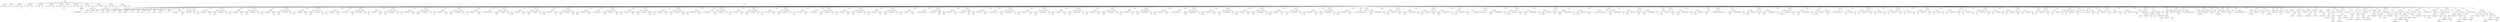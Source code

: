 digraph {
n0[label="RAIZ"];
n1[label="INSTRUCCIONES"];
n0->n1;
n2[label="DECLARACION"];
n1->n2;
n3[label="TIPO.VAR"];
n2->n3;
n4[label="global_a"];
n2->n4;
n5[label="DECLARACION"];
n1->n5;
n6[label="TIPO.VAR"];
n5->n6;
n7[label="global_b"];
n5->n7;
n8[label="DECLARACION"];
n1->n8;
n9[label="TIPO.VAR"];
n8->n9;
n10[label="global_int"];
n8->n10;
n11[label="PRIMITIVO"];
n8->n11;
n12[label="25"];
n11->n12;
n13[label="DECLARACION"];
n1->n13;
n14[label="TIPO.VAR"];
n13->n14;
n15[label="global_dou"];
n13->n15;
n16[label="PRIMITIVO"];
n13->n16;
n17[label="25.0"];
n16->n17;
n18[label="DECLARACION"];
n1->n18;
n19[label="TIPO.VAR"];
n18->n19;
n20[label="global_boo"];
n18->n20;
n21[label="PRIMITIVO"];
n18->n21;
n22[label="True"];
n21->n22;
n23[label="DECLARACION"];
n1->n23;
n24[label="TIPO.VAR"];
n23->n24;
n25[label="global_cha"];
n23->n25;
n26[label="PRIMITIVO"];
n23->n26;
n27[label="g"];
n26->n27;
n28[label="DECLARACION"];
n1->n28;
n29[label="TIPO.VAR"];
n28->n29;
n30[label="global_cad"];
n28->n30;
n31[label="PRIMITIVO"];
n28->n31;
n32[label="cadena"];
n31->n32;
n33[label="DECLARACION"];
n1->n33;
n34[label="TIPO.VAR"];
n33->n34;
n35[label="GlObAl_A"];
n33->n35;
n36[label="DECLARACION"];
n1->n36;
n37[label="TIPO.VAR"];
n36->n37;
n38[label="global_salto"];
n36->n38;
n39[label="PRIMITIVO"];
n36->n39;
n40[label="Cadena con
salto de línea"];
n39->n40;
n41[label="DECLARACION"];
n1->n41;
n42[label="TIPO.VAR"];
n41->n42;
n43[label="global_barra"];
n41->n43;
n44[label="PRIMITIVO"];
n41->n44;
n45[label="Cadena con \ barra invertida"];
n44->n45;
n46[label="DECLARACION"];
n1->n46;
n47[label="TIPO.VAR"];
n46->n47;
n48[label="global_comilla_doble"];
n46->n48;
n49[label="PRIMITIVO"];
n46->n49;
n50[label="Cadena con \"comilla doble\""];
n49->n50;
n51[label="DECLARACION"];
n1->n51;
n52[label="TIPO.VAR"];
n51->n52;
n53[label="global_tab"];
n51->n53;
n54[label="PRIMITIVO"];
n51->n54;
n55[label="Cadena con 	 tabulación"];
n54->n55;
n56[label="DECLARACION"];
n1->n56;
n57[label="TIPO.VAR"];
n56->n57;
n58[label="global_comilla_simple"];
n56->n58;
n59[label="PRIMITIVO"];
n56->n59;
n60[label="Cadena con 'comilla simple'"];
n59->n60;
n61[label="MAIN"];
n1->n61;
n62[label="INSTRUCCIONES"];
n61->n62;
n63[label="IMPRIMIR"];
n62->n63;
n64[label="PRIMITIVO"];
n63->n64;
n65[label="---------- CARACTERES ESPECIALES ----------"];
n64->n65;
n66[label="IMPRIMIR"];
n62->n66;
n67[label="PRIMITIVO"];
n66->n67;
n68[label="-> Salto de línea:"];
n67->n68;
n69[label="IMPRIMIR"];
n62->n69;
n70[label="IDENTIFICADOR"];
n69->n70;
n71[label="global_salto"];
n70->n71;
n72[label="IMPRIMIR"];
n62->n72;
n73[label="PRIMITIVO"];
n72->n73;
n74[label="-------------------------------------------"];
n73->n74;
n75[label="IMPRIMIR"];
n62->n75;
n76[label="PRIMITIVO"];
n75->n76;
n77[label="-> Barra invertida:"];
n76->n77;
n78[label="IMPRIMIR"];
n62->n78;
n79[label="IDENTIFICADOR"];
n78->n79;
n80[label="global_barra"];
n79->n80;
n81[label="IMPRIMIR"];
n62->n81;
n82[label="PRIMITIVO"];
n81->n82;
n83[label="-------------------------------------------"];
n82->n83;
n84[label="IMPRIMIR"];
n62->n84;
n85[label="PRIMITIVO"];
n84->n85;
n86[label="-> Comilla doble:"];
n85->n86;
n87[label="IMPRIMIR"];
n62->n87;
n88[label="IDENTIFICADOR"];
n87->n88;
n89[label="global_comilla_doble"];
n88->n89;
n90[label="IMPRIMIR"];
n62->n90;
n91[label="PRIMITIVO"];
n90->n91;
n92[label="-------------------------------------------"];
n91->n92;
n93[label="IMPRIMIR"];
n62->n93;
n94[label="PRIMITIVO"];
n93->n94;
n95[label="-> Tabulación:"];
n94->n95;
n96[label="IMPRIMIR"];
n62->n96;
n97[label="IDENTIFICADOR"];
n96->n97;
n98[label="global_tab"];
n97->n98;
n99[label="IMPRIMIR"];
n62->n99;
n100[label="PRIMITIVO"];
n99->n100;
n101[label="-------------------------------------------"];
n100->n101;
n102[label="IMPRIMIR"];
n62->n102;
n103[label="PRIMITIVO"];
n102->n103;
n104[label="-> Comilla simple:"];
n103->n104;
n105[label="IMPRIMIR"];
n62->n105;
n106[label="IDENTIFICADOR"];
n105->n106;
n107[label="global_comilla_simple"];
n106->n107;
n108[label="IMPRIMIR"];
n62->n108;
n109[label="PRIMITIVO"];
n108->n109;
n110[label="-------------------------------------------"];
n109->n110;
n111[label="IMPRIMIR"];
n62->n111;
n112[label="PRIMITIVO"];
n111->n112;
n113[label="---------- SUMAS DE PRUEBA ----------"];
n112->n113;
n114[label="DECLARACION"];
n62->n114;
n115[label="TIPO.VAR"];
n114->n115;
n116[label="suma_1"];
n114->n116;
n117[label="ARITMETICA"];
n114->n117;
n118[label="IDENTIFICADOR"];
n117->n118;
n119[label="global_int"];
n118->n119;
n120[label="OperadorAritmetico.MAS"];
n117->n120;
n121[label="PRIMITIVO"];
n117->n121;
n122[label="5"];
n121->n122;
n123[label="IMPRIMIR"];
n62->n123;
n124[label="ARITMETICA"];
n123->n124;
n125[label="PRIMITIVO"];
n124->n125;
n126[label="suma = "];
n125->n126;
n127[label="OperadorAritmetico.MAS"];
n124->n127;
n128[label="IDENTIFICADOR"];
n124->n128;
n129[label="suma_1"];
n128->n129;
n130[label="DECLARACION"];
n62->n130;
n131[label="TIPO.VAR"];
n130->n131;
n132[label="suma_2"];
n130->n132;
n133[label="ARITMETICA"];
n130->n133;
n134[label="IDENTIFICADOR"];
n133->n134;
n135[label="global_dou"];
n134->n135;
n136[label="OperadorAritmetico.MAS"];
n133->n136;
n137[label="PRIMITIVO"];
n133->n137;
n138[label="5.0"];
n137->n138;
n139[label="IMPRIMIR"];
n62->n139;
n140[label="ARITMETICA"];
n139->n140;
n141[label="PRIMITIVO"];
n140->n141;
n142[label="suma = "];
n141->n142;
n143[label="OperadorAritmetico.MAS"];
n140->n143;
n144[label="IDENTIFICADOR"];
n140->n144;
n145[label="suma_2"];
n144->n145;
n146[label="DECLARACION"];
n62->n146;
n147[label="TIPO.VAR"];
n146->n147;
n148[label="suma_3"];
n146->n148;
n149[label="ARITMETICA"];
n146->n149;
n150[label="IDENTIFICADOR"];
n149->n150;
n151[label="global_boo"];
n150->n151;
n152[label="OperadorAritmetico.MAS"];
n149->n152;
n153[label="PRIMITIVO"];
n149->n153;
n154[label="0"];
n153->n154;
n155[label="IMPRIMIR"];
n62->n155;
n156[label="ARITMETICA"];
n155->n156;
n157[label="PRIMITIVO"];
n156->n157;
n158[label="suma = "];
n157->n158;
n159[label="OperadorAritmetico.MAS"];
n156->n159;
n160[label="IDENTIFICADOR"];
n156->n160;
n161[label="suma_3"];
n160->n161;
n162[label="DECLARACION"];
n62->n162;
n163[label="TIPO.VAR"];
n162->n163;
n164[label="suma_4"];
n162->n164;
n165[label="ARITMETICA"];
n162->n165;
n166[label="IDENTIFICADOR"];
n165->n166;
n167[label="global_cha"];
n166->n167;
n168[label="OperadorAritmetico.MAS"];
n165->n168;
n169[label="PRIMITIVO"];
n165->n169;
n170[label="b"];
n169->n170;
n171[label="IMPRIMIR"];
n62->n171;
n172[label="ARITMETICA"];
n171->n172;
n173[label="PRIMITIVO"];
n172->n173;
n174[label="suma = "];
n173->n174;
n175[label="OperadorAritmetico.MAS"];
n172->n175;
n176[label="IDENTIFICADOR"];
n172->n176;
n177[label="suma_4"];
n176->n177;
n178[label="DECLARACION"];
n62->n178;
n179[label="TIPO.VAR"];
n178->n179;
n180[label="suma_5"];
n178->n180;
n181[label="ARITMETICA"];
n178->n181;
n182[label="IDENTIFICADOR"];
n181->n182;
n183[label="global_cad"];
n182->n183;
n184[label="OperadorAritmetico.MAS"];
n181->n184;
n185[label="PRIMITIVO"];
n181->n185;
n186[label="_extra"];
n185->n186;
n187[label="IMPRIMIR"];
n62->n187;
n188[label="ARITMETICA"];
n187->n188;
n189[label="PRIMITIVO"];
n188->n189;
n190[label="suma = "];
n189->n190;
n191[label="OperadorAritmetico.MAS"];
n188->n191;
n192[label="IDENTIFICADOR"];
n188->n192;
n193[label="suma_5"];
n192->n193;
n194[label="IMPRIMIR"];
n62->n194;
n195[label="PRIMITIVO"];
n194->n195;
n196[label="---------- RESTAS DE PRUEBA ----------"];
n195->n196;
n197[label="DECLARACION"];
n62->n197;
n198[label="TIPO.VAR"];
n197->n198;
n199[label="resta_1"];
n197->n199;
n200[label="ARITMETICA"];
n197->n200;
n201[label="IDENTIFICADOR"];
n200->n201;
n202[label="global_int"];
n201->n202;
n203[label="OperadorAritmetico.MENOS"];
n200->n203;
n204[label="PRIMITIVO"];
n200->n204;
n205[label="5"];
n204->n205;
n206[label="IMPRIMIR"];
n62->n206;
n207[label="ARITMETICA"];
n206->n207;
n208[label="PRIMITIVO"];
n207->n208;
n209[label="resta = "];
n208->n209;
n210[label="OperadorAritmetico.MAS"];
n207->n210;
n211[label="IDENTIFICADOR"];
n207->n211;
n212[label="resta_1"];
n211->n212;
n213[label="DECLARACION"];
n62->n213;
n214[label="TIPO.VAR"];
n213->n214;
n215[label="resta_2"];
n213->n215;
n216[label="ARITMETICA"];
n213->n216;
n217[label="IDENTIFICADOR"];
n216->n217;
n218[label="global_dou"];
n217->n218;
n219[label="OperadorAritmetico.MENOS"];
n216->n219;
n220[label="PRIMITIVO"];
n216->n220;
n221[label="5"];
n220->n221;
n222[label="IMPRIMIR"];
n62->n222;
n223[label="ARITMETICA"];
n222->n223;
n224[label="PRIMITIVO"];
n223->n224;
n225[label="resta = "];
n224->n225;
n226[label="OperadorAritmetico.MAS"];
n223->n226;
n227[label="IDENTIFICADOR"];
n223->n227;
n228[label="resta_2"];
n227->n228;
n229[label="DECLARACION"];
n62->n229;
n230[label="TIPO.VAR"];
n229->n230;
n231[label="resta_3"];
n229->n231;
n232[label="ARITMETICA"];
n229->n232;
n233[label="IDENTIFICADOR"];
n232->n233;
n234[label="global_boo"];
n233->n234;
n235[label="OperadorAritmetico.MENOS"];
n232->n235;
n236[label="PRIMITIVO"];
n232->n236;
n237[label="1"];
n236->n237;
n238[label="IMPRIMIR"];
n62->n238;
n239[label="ARITMETICA"];
n238->n239;
n240[label="PRIMITIVO"];
n239->n240;
n241[label="resta = "];
n240->n241;
n242[label="OperadorAritmetico.MAS"];
n239->n242;
n243[label="IDENTIFICADOR"];
n239->n243;
n244[label="resta_3"];
n243->n244;
n245[label="DECLARACION"];
n62->n245;
n246[label="TIPO.VAR"];
n245->n246;
n247[label="resta_4"];
n245->n247;
n248[label="ARITMETICA"];
n245->n248;
n249[label="IDENTIFICADOR"];
n248->n249;
n250[label="global_boo"];
n249->n250;
n251[label="OperadorAritmetico.MENOS"];
n248->n251;
n252[label="PRIMITIVO"];
n248->n252;
n253[label="1.0"];
n252->n253;
n254[label="IMPRIMIR"];
n62->n254;
n255[label="ARITMETICA"];
n254->n255;
n256[label="PRIMITIVO"];
n255->n256;
n257[label="resta = "];
n256->n257;
n258[label="OperadorAritmetico.MAS"];
n255->n258;
n259[label="IDENTIFICADOR"];
n255->n259;
n260[label="resta_4"];
n259->n260;
n261[label="IMPRIMIR"];
n62->n261;
n262[label="PRIMITIVO"];
n261->n262;
n263[label="---------- MULTIPLICACIONES DE PRUEBA ----------"];
n262->n263;
n264[label="DECLARACION"];
n62->n264;
n265[label="TIPO.VAR"];
n264->n265;
n266[label="mult_1"];
n264->n266;
n267[label="ARITMETICA"];
n264->n267;
n268[label="IDENTIFICADOR"];
n267->n268;
n269[label="global_int"];
n268->n269;
n270[label="OperadorAritmetico.POR"];
n267->n270;
n271[label="PRIMITIVO"];
n267->n271;
n272[label="2"];
n271->n272;
n273[label="IMPRIMIR"];
n62->n273;
n274[label="ARITMETICA"];
n273->n274;
n275[label="PRIMITIVO"];
n274->n275;
n276[label="multiplicación = "];
n275->n276;
n277[label="OperadorAritmetico.MAS"];
n274->n277;
n278[label="IDENTIFICADOR"];
n274->n278;
n279[label="mult_1"];
n278->n279;
n280[label="DECLARACION"];
n62->n280;
n281[label="TIPO.VAR"];
n280->n281;
n282[label="mult_2"];
n280->n282;
n283[label="ARITMETICA"];
n280->n283;
n284[label="IDENTIFICADOR"];
n283->n284;
n285[label="global_dou"];
n284->n285;
n286[label="OperadorAritmetico.POR"];
n283->n286;
n287[label="PRIMITIVO"];
n283->n287;
n288[label="2.0"];
n287->n288;
n289[label="IMPRIMIR"];
n62->n289;
n290[label="ARITMETICA"];
n289->n290;
n291[label="PRIMITIVO"];
n290->n291;
n292[label="multiplicación = "];
n291->n292;
n293[label="OperadorAritmetico.MAS"];
n290->n293;
n294[label="IDENTIFICADOR"];
n290->n294;
n295[label="mult_2"];
n294->n295;
n296[label="DECLARACION"];
n62->n296;
n297[label="TIPO.VAR"];
n296->n297;
n298[label="mult_3"];
n296->n298;
n299[label="ARITMETICA"];
n296->n299;
n300[label="IDENTIFICADOR"];
n299->n300;
n301[label="global_int"];
n300->n301;
n302[label="OperadorAritmetico.POR"];
n299->n302;
n303[label="IDENTIFICADOR"];
n299->n303;
n304[label="global_dou"];
n303->n304;
n305[label="IMPRIMIR"];
n62->n305;
n306[label="ARITMETICA"];
n305->n306;
n307[label="PRIMITIVO"];
n306->n307;
n308[label="multiplicación = "];
n307->n308;
n309[label="OperadorAritmetico.MAS"];
n306->n309;
n310[label="IDENTIFICADOR"];
n306->n310;
n311[label="mult_3"];
n310->n311;
n312[label="IMPRIMIR"];
n62->n312;
n313[label="PRIMITIVO"];
n312->n313;
n314[label="---------- DIVISIONES DE PRUEBA ----------"];
n313->n314;
n315[label="DECLARACION"];
n62->n315;
n316[label="TIPO.VAR"];
n315->n316;
n317[label="div_1"];
n315->n317;
n318[label="ARITMETICA"];
n315->n318;
n319[label="IDENTIFICADOR"];
n318->n319;
n320[label="global_int"];
n319->n320;
n321[label="OperadorAritmetico.DIV"];
n318->n321;
n322[label="IDENTIFICADOR"];
n318->n322;
n323[label="global_int"];
n322->n323;
n324[label="IMPRIMIR"];
n62->n324;
n325[label="ARITMETICA"];
n324->n325;
n326[label="PRIMITIVO"];
n325->n326;
n327[label="división = "];
n326->n327;
n328[label="OperadorAritmetico.MAS"];
n325->n328;
n329[label="IDENTIFICADOR"];
n325->n329;
n330[label="div_1"];
n329->n330;
n331[label="DECLARACION"];
n62->n331;
n332[label="TIPO.VAR"];
n331->n332;
n333[label="div_2"];
n331->n333;
n334[label="ARITMETICA"];
n331->n334;
n335[label="IDENTIFICADOR"];
n334->n335;
n336[label="global_dou"];
n335->n336;
n337[label="OperadorAritmetico.DIV"];
n334->n337;
n338[label="IDENTIFICADOR"];
n334->n338;
n339[label="global_dou"];
n338->n339;
n340[label="IMPRIMIR"];
n62->n340;
n341[label="ARITMETICA"];
n340->n341;
n342[label="PRIMITIVO"];
n341->n342;
n343[label="división = "];
n342->n343;
n344[label="OperadorAritmetico.MAS"];
n341->n344;
n345[label="IDENTIFICADOR"];
n341->n345;
n346[label="div_2"];
n345->n346;
n347[label="DECLARACION"];
n62->n347;
n348[label="TIPO.VAR"];
n347->n348;
n349[label="div_3"];
n347->n349;
n350[label="ARITMETICA"];
n347->n350;
n351[label="IDENTIFICADOR"];
n350->n351;
n352[label="global_int"];
n351->n352;
n353[label="OperadorAritmetico.DIV"];
n350->n353;
n354[label="IDENTIFICADOR"];
n350->n354;
n355[label="global_dou"];
n354->n355;
n356[label="IMPRIMIR"];
n62->n356;
n357[label="ARITMETICA"];
n356->n357;
n358[label="PRIMITIVO"];
n357->n358;
n359[label="división = "];
n358->n359;
n360[label="OperadorAritmetico.MAS"];
n357->n360;
n361[label="IDENTIFICADOR"];
n357->n361;
n362[label="div_3"];
n361->n362;
n363[label="IMPRIMIR"];
n62->n363;
n364[label="PRIMITIVO"];
n363->n364;
n365[label="---------- POTENCIAS DE PRUEBA ----------"];
n364->n365;
n366[label="DECLARACION"];
n62->n366;
n367[label="TIPO.VAR"];
n366->n367;
n368[label="pot_1"];
n366->n368;
n369[label="ARITMETICA"];
n366->n369;
n370[label="IDENTIFICADOR"];
n369->n370;
n371[label="global_int"];
n370->n371;
n372[label="OperadorAritmetico.POT"];
n369->n372;
n373[label="PRIMITIVO"];
n369->n373;
n374[label="2"];
n373->n374;
n375[label="IMPRIMIR"];
n62->n375;
n376[label="ARITMETICA"];
n375->n376;
n377[label="PRIMITIVO"];
n376->n377;
n378[label="potencia = "];
n377->n378;
n379[label="OperadorAritmetico.MAS"];
n376->n379;
n380[label="IDENTIFICADOR"];
n376->n380;
n381[label="pot_1"];
n380->n381;
n382[label="DECLARACION"];
n62->n382;
n383[label="TIPO.VAR"];
n382->n383;
n384[label="pot_2"];
n382->n384;
n385[label="ARITMETICA"];
n382->n385;
n386[label="IDENTIFICADOR"];
n385->n386;
n387[label="global_dou"];
n386->n387;
n388[label="OperadorAritmetico.POT"];
n385->n388;
n389[label="PRIMITIVO"];
n385->n389;
n390[label="2.0"];
n389->n390;
n391[label="IMPRIMIR"];
n62->n391;
n392[label="ARITMETICA"];
n391->n392;
n393[label="PRIMITIVO"];
n392->n393;
n394[label="potencia = "];
n393->n394;
n395[label="OperadorAritmetico.MAS"];
n392->n395;
n396[label="IDENTIFICADOR"];
n392->n396;
n397[label="pot_2"];
n396->n397;
n398[label="DECLARACION"];
n62->n398;
n399[label="TIPO.VAR"];
n398->n399;
n400[label="pot_3"];
n398->n400;
n401[label="ARITMETICA"];
n398->n401;
n402[label="IDENTIFICADOR"];
n401->n402;
n403[label="global_dou"];
n402->n403;
n404[label="OperadorAritmetico.POT"];
n401->n404;
n405[label="PRIMITIVO"];
n401->n405;
n406[label="2"];
n405->n406;
n407[label="IMPRIMIR"];
n62->n407;
n408[label="ARITMETICA"];
n407->n408;
n409[label="PRIMITIVO"];
n408->n409;
n410[label="potencia = "];
n409->n410;
n411[label="OperadorAritmetico.MAS"];
n408->n411;
n412[label="IDENTIFICADOR"];
n408->n412;
n413[label="pot_3"];
n412->n413;
n414[label="IMPRIMIR"];
n62->n414;
n415[label="PRIMITIVO"];
n414->n415;
n416[label="---------- MODULOS DE PRUEBA ----------"];
n415->n416;
n417[label="DECLARACION"];
n62->n417;
n418[label="TIPO.VAR"];
n417->n418;
n419[label="mod_1"];
n417->n419;
n420[label="ARITMETICA"];
n417->n420;
n421[label="IDENTIFICADOR"];
n420->n421;
n422[label="global_int"];
n421->n422;
n423[label="OperadorAritmetico.MOD"];
n420->n423;
n424[label="PRIMITIVO"];
n420->n424;
n425[label="4"];
n424->n425;
n426[label="IMPRIMIR"];
n62->n426;
n427[label="ARITMETICA"];
n426->n427;
n428[label="PRIMITIVO"];
n427->n428;
n429[label="módulo = "];
n428->n429;
n430[label="OperadorAritmetico.MAS"];
n427->n430;
n431[label="IDENTIFICADOR"];
n427->n431;
n432[label="mod_1"];
n431->n432;
n433[label="DECLARACION"];
n62->n433;
n434[label="TIPO.VAR"];
n433->n434;
n435[label="mod_2"];
n433->n435;
n436[label="ARITMETICA"];
n433->n436;
n437[label="IDENTIFICADOR"];
n436->n437;
n438[label="global_dou"];
n437->n438;
n439[label="OperadorAritmetico.MOD"];
n436->n439;
n440[label="PRIMITIVO"];
n436->n440;
n441[label="4.0"];
n440->n441;
n442[label="IMPRIMIR"];
n62->n442;
n443[label="ARITMETICA"];
n442->n443;
n444[label="PRIMITIVO"];
n443->n444;
n445[label="módulo = "];
n444->n445;
n446[label="OperadorAritmetico.MAS"];
n443->n446;
n447[label="IDENTIFICADOR"];
n443->n447;
n448[label="mod_2"];
n447->n448;
n449[label="DECLARACION"];
n62->n449;
n450[label="TIPO.VAR"];
n449->n450;
n451[label="mod_3"];
n449->n451;
n452[label="ARITMETICA"];
n449->n452;
n453[label="IDENTIFICADOR"];
n452->n453;
n454[label="global_dou"];
n453->n454;
n455[label="OperadorAritmetico.MOD"];
n452->n455;
n456[label="PRIMITIVO"];
n452->n456;
n457[label="4"];
n456->n457;
n458[label="IMPRIMIR"];
n62->n458;
n459[label="ARITMETICA"];
n458->n459;
n460[label="PRIMITIVO"];
n459->n460;
n461[label="módulo = "];
n460->n461;
n462[label="OperadorAritmetico.MAS"];
n459->n462;
n463[label="IDENTIFICADOR"];
n459->n463;
n464[label="mod_3"];
n463->n464;
n465[label="IMPRIMIR"];
n62->n465;
n466[label="PRIMITIVO"];
n465->n466;
n467[label="---------- NEGACIONES UNARIAS DE PRUEBA ----------"];
n466->n467;
n468[label="DECLARACION"];
n62->n468;
n469[label="TIPO.VAR"];
n468->n469;
n470[label="neg_1"];
n468->n470;
n471[label="ARITMETICA"];
n468->n471;
n472[label="OperadorAritmetico.UMENOS"];
n471->n472;
n473[label="IDENTIFICADOR"];
n471->n473;
n474[label="global_int"];
n473->n474;
n475[label="IMPRIMIR"];
n62->n475;
n476[label="ARITMETICA"];
n475->n476;
n477[label="PRIMITIVO"];
n476->n477;
n478[label="negación = "];
n477->n478;
n479[label="OperadorAritmetico.MAS"];
n476->n479;
n480[label="IDENTIFICADOR"];
n476->n480;
n481[label="neg_1"];
n480->n481;
n482[label="DECLARACION"];
n62->n482;
n483[label="TIPO.VAR"];
n482->n483;
n484[label="neg_2"];
n482->n484;
n485[label="ARITMETICA"];
n482->n485;
n486[label="OperadorAritmetico.UMENOS"];
n485->n486;
n487[label="IDENTIFICADOR"];
n485->n487;
n488[label="global_dou"];
n487->n488;
n489[label="IMPRIMIR"];
n62->n489;
n490[label="ARITMETICA"];
n489->n490;
n491[label="PRIMITIVO"];
n490->n491;
n492[label="negación = "];
n491->n492;
n493[label="OperadorAritmetico.MAS"];
n490->n493;
n494[label="IDENTIFICADOR"];
n490->n494;
n495[label="neg_2"];
n494->n495;
n496[label="IMPRIMIR"];
n62->n496;
n497[label="PRIMITIVO"];
n496->n497;
n498[label="---------- IGUALACIONES DE PRUEBA ----------"];
n497->n498;
n499[label="DECLARACION"];
n62->n499;
n500[label="TIPO.VAR"];
n499->n500;
n501[label="igu_1"];
n499->n501;
n502[label="RELACIONAL"];
n499->n502;
n503[label="IDENTIFICADOR"];
n502->n503;
n504[label="global_int"];
n503->n504;
n505[label="OperadorRelacional.IGUALIGUAL"];
n502->n505;
n506[label="PRIMITIVO"];
n502->n506;
n507[label="25"];
n506->n507;
n508[label="IMPRIMIR"];
n62->n508;
n509[label="ARITMETICA"];
n508->n509;
n510[label="PRIMITIVO"];
n509->n510;
n511[label="igualación = "];
n510->n511;
n512[label="OperadorAritmetico.MAS"];
n509->n512;
n513[label="IDENTIFICADOR"];
n509->n513;
n514[label="igu_1"];
n513->n514;
n515[label="DECLARACION"];
n62->n515;
n516[label="TIPO.VAR"];
n515->n516;
n517[label="igu_2"];
n515->n517;
n518[label="RELACIONAL"];
n515->n518;
n519[label="IDENTIFICADOR"];
n518->n519;
n520[label="global_dou"];
n519->n520;
n521[label="OperadorRelacional.IGUALIGUAL"];
n518->n521;
n522[label="PRIMITIVO"];
n518->n522;
n523[label="20"];
n522->n523;
n524[label="IMPRIMIR"];
n62->n524;
n525[label="ARITMETICA"];
n524->n525;
n526[label="PRIMITIVO"];
n525->n526;
n527[label="igualación = "];
n526->n527;
n528[label="OperadorAritmetico.MAS"];
n525->n528;
n529[label="IDENTIFICADOR"];
n525->n529;
n530[label="igu_2"];
n529->n530;
n531[label="DECLARACION"];
n62->n531;
n532[label="TIPO.VAR"];
n531->n532;
n533[label="igu_3"];
n531->n533;
n534[label="RELACIONAL"];
n531->n534;
n535[label="IDENTIFICADOR"];
n534->n535;
n536[label="global_boo"];
n535->n536;
n537[label="OperadorRelacional.IGUALIGUAL"];
n534->n537;
n538[label="PRIMITIVO"];
n534->n538;
n539[label="True"];
n538->n539;
n540[label="IMPRIMIR"];
n62->n540;
n541[label="ARITMETICA"];
n540->n541;
n542[label="PRIMITIVO"];
n541->n542;
n543[label="igualación = "];
n542->n543;
n544[label="OperadorAritmetico.MAS"];
n541->n544;
n545[label="IDENTIFICADOR"];
n541->n545;
n546[label="igu_3"];
n545->n546;
n547[label="DECLARACION"];
n62->n547;
n548[label="TIPO.VAR"];
n547->n548;
n549[label="igu_4"];
n547->n549;
n550[label="RELACIONAL"];
n547->n550;
n551[label="IDENTIFICADOR"];
n550->n551;
n552[label="global_cha"];
n551->n552;
n553[label="OperadorRelacional.IGUALIGUAL"];
n550->n553;
n554[label="PRIMITIVO"];
n550->n554;
n555[label="c"];
n554->n555;
n556[label="IMPRIMIR"];
n62->n556;
n557[label="ARITMETICA"];
n556->n557;
n558[label="PRIMITIVO"];
n557->n558;
n559[label="igualación = "];
n558->n559;
n560[label="OperadorAritmetico.MAS"];
n557->n560;
n561[label="IDENTIFICADOR"];
n557->n561;
n562[label="igu_4"];
n561->n562;
n563[label="DECLARACION"];
n62->n563;
n564[label="TIPO.VAR"];
n563->n564;
n565[label="igu_5"];
n563->n565;
n566[label="RELACIONAL"];
n563->n566;
n567[label="IDENTIFICADOR"];
n566->n567;
n568[label="global_cad"];
n567->n568;
n569[label="OperadorRelacional.IGUALIGUAL"];
n566->n569;
n570[label="PRIMITIVO"];
n566->n570;
n571[label="cadena"];
n570->n571;
n572[label="IMPRIMIR"];
n62->n572;
n573[label="ARITMETICA"];
n572->n573;
n574[label="PRIMITIVO"];
n573->n574;
n575[label="igualación = "];
n574->n575;
n576[label="OperadorAritmetico.MAS"];
n573->n576;
n577[label="IDENTIFICADOR"];
n573->n577;
n578[label="igu_5"];
n577->n578;
n579[label="IMPRIMIR"];
n62->n579;
n580[label="PRIMITIVO"];
n579->n580;
n581[label="---------- DIFERENCIACIACIONES DE PRUEBA ----------"];
n580->n581;
n582[label="DECLARACION"];
n62->n582;
n583[label="TIPO.VAR"];
n582->n583;
n584[label="dif_1"];
n582->n584;
n585[label="RELACIONAL"];
n582->n585;
n586[label="IDENTIFICADOR"];
n585->n586;
n587[label="global_int"];
n586->n587;
n588[label="OperadorRelacional.DIFERENTE"];
n585->n588;
n589[label="PRIMITIVO"];
n585->n589;
n590[label="25"];
n589->n590;
n591[label="IMPRIMIR"];
n62->n591;
n592[label="ARITMETICA"];
n591->n592;
n593[label="PRIMITIVO"];
n592->n593;
n594[label="diferenciación = "];
n593->n594;
n595[label="OperadorAritmetico.MAS"];
n592->n595;
n596[label="IDENTIFICADOR"];
n592->n596;
n597[label="dif_1"];
n596->n597;
n598[label="DECLARACION"];
n62->n598;
n599[label="TIPO.VAR"];
n598->n599;
n600[label="dif_2"];
n598->n600;
n601[label="RELACIONAL"];
n598->n601;
n602[label="IDENTIFICADOR"];
n601->n602;
n603[label="global_dou"];
n602->n603;
n604[label="OperadorRelacional.DIFERENTE"];
n601->n604;
n605[label="PRIMITIVO"];
n601->n605;
n606[label="20"];
n605->n606;
n607[label="IMPRIMIR"];
n62->n607;
n608[label="ARITMETICA"];
n607->n608;
n609[label="PRIMITIVO"];
n608->n609;
n610[label="diferenciación = "];
n609->n610;
n611[label="OperadorAritmetico.MAS"];
n608->n611;
n612[label="IDENTIFICADOR"];
n608->n612;
n613[label="dif_2"];
n612->n613;
n614[label="DECLARACION"];
n62->n614;
n615[label="TIPO.VAR"];
n614->n615;
n616[label="dif_3"];
n614->n616;
n617[label="RELACIONAL"];
n614->n617;
n618[label="IDENTIFICADOR"];
n617->n618;
n619[label="global_boo"];
n618->n619;
n620[label="OperadorRelacional.DIFERENTE"];
n617->n620;
n621[label="PRIMITIVO"];
n617->n621;
n622[label="True"];
n621->n622;
n623[label="IMPRIMIR"];
n62->n623;
n624[label="ARITMETICA"];
n623->n624;
n625[label="PRIMITIVO"];
n624->n625;
n626[label="diferenciación = "];
n625->n626;
n627[label="OperadorAritmetico.MAS"];
n624->n627;
n628[label="IDENTIFICADOR"];
n624->n628;
n629[label="dif_3"];
n628->n629;
n630[label="DECLARACION"];
n62->n630;
n631[label="TIPO.VAR"];
n630->n631;
n632[label="dif_4"];
n630->n632;
n633[label="RELACIONAL"];
n630->n633;
n634[label="IDENTIFICADOR"];
n633->n634;
n635[label="global_cha"];
n634->n635;
n636[label="OperadorRelacional.DIFERENTE"];
n633->n636;
n637[label="PRIMITIVO"];
n633->n637;
n638[label="c"];
n637->n638;
n639[label="IMPRIMIR"];
n62->n639;
n640[label="ARITMETICA"];
n639->n640;
n641[label="PRIMITIVO"];
n640->n641;
n642[label="diferenciación = "];
n641->n642;
n643[label="OperadorAritmetico.MAS"];
n640->n643;
n644[label="IDENTIFICADOR"];
n640->n644;
n645[label="dif_4"];
n644->n645;
n646[label="DECLARACION"];
n62->n646;
n647[label="TIPO.VAR"];
n646->n647;
n648[label="dif_5"];
n646->n648;
n649[label="RELACIONAL"];
n646->n649;
n650[label="IDENTIFICADOR"];
n649->n650;
n651[label="global_cad"];
n650->n651;
n652[label="OperadorRelacional.DIFERENTE"];
n649->n652;
n653[label="PRIMITIVO"];
n649->n653;
n654[label="cadena"];
n653->n654;
n655[label="IMPRIMIR"];
n62->n655;
n656[label="ARITMETICA"];
n655->n656;
n657[label="PRIMITIVO"];
n656->n657;
n658[label="diferenciación = "];
n657->n658;
n659[label="OperadorAritmetico.MAS"];
n656->n659;
n660[label="IDENTIFICADOR"];
n656->n660;
n661[label="dif_5"];
n660->n661;
n662[label="IMPRIMIR"];
n62->n662;
n663[label="PRIMITIVO"];
n662->n663;
n664[label="---------- COMPARACIONES \"MENOR QUE\" DE PRUEBA ----------"];
n663->n664;
n665[label="DECLARACION"];
n62->n665;
n666[label="TIPO.VAR"];
n665->n666;
n667[label="meq_1"];
n665->n667;
n668[label="RELACIONAL"];
n665->n668;
n669[label="IDENTIFICADOR"];
n668->n669;
n670[label="global_int"];
n669->n670;
n671[label="OperadorRelacional.MENORQUE"];
n668->n671;
n672[label="PRIMITIVO"];
n668->n672;
n673[label="25"];
n672->n673;
n674[label="IMPRIMIR"];
n62->n674;
n675[label="ARITMETICA"];
n674->n675;
n676[label="PRIMITIVO"];
n675->n676;
n677[label="menor que = "];
n676->n677;
n678[label="OperadorAritmetico.MAS"];
n675->n678;
n679[label="IDENTIFICADOR"];
n675->n679;
n680[label="meq_1"];
n679->n680;
n681[label="DECLARACION"];
n62->n681;
n682[label="TIPO.VAR"];
n681->n682;
n683[label="meq_2"];
n681->n683;
n684[label="RELACIONAL"];
n681->n684;
n685[label="IDENTIFICADOR"];
n684->n685;
n686[label="global_dou"];
n685->n686;
n687[label="OperadorRelacional.MENORQUE"];
n684->n687;
n688[label="PRIMITIVO"];
n684->n688;
n689[label="20"];
n688->n689;
n690[label="IMPRIMIR"];
n62->n690;
n691[label="ARITMETICA"];
n690->n691;
n692[label="PRIMITIVO"];
n691->n692;
n693[label="menor que = "];
n692->n693;
n694[label="OperadorAritmetico.MAS"];
n691->n694;
n695[label="IDENTIFICADOR"];
n691->n695;
n696[label="meq_2"];
n695->n696;
n697[label="DECLARACION"];
n62->n697;
n698[label="TIPO.VAR"];
n697->n698;
n699[label="meq_3"];
n697->n699;
n700[label="RELACIONAL"];
n697->n700;
n701[label="IDENTIFICADOR"];
n700->n701;
n702[label="global_boo"];
n701->n702;
n703[label="OperadorRelacional.MENORQUE"];
n700->n703;
n704[label="PRIMITIVO"];
n700->n704;
n705[label="True"];
n704->n705;
n706[label="IMPRIMIR"];
n62->n706;
n707[label="ARITMETICA"];
n706->n707;
n708[label="PRIMITIVO"];
n707->n708;
n709[label="menor que = "];
n708->n709;
n710[label="OperadorAritmetico.MAS"];
n707->n710;
n711[label="IDENTIFICADOR"];
n707->n711;
n712[label="meq_3"];
n711->n712;
n713[label="IMPRIMIR"];
n62->n713;
n714[label="PRIMITIVO"];
n713->n714;
n715[label="---------- COMPARACIONES \"MENOR O IGUAL QUE\" DE PRUEBA ----------"];
n714->n715;
n716[label="DECLARACION"];
n62->n716;
n717[label="TIPO.VAR"];
n716->n717;
n718[label="mei_1"];
n716->n718;
n719[label="RELACIONAL"];
n716->n719;
n720[label="IDENTIFICADOR"];
n719->n720;
n721[label="global_int"];
n720->n721;
n722[label="OperadorRelacional.MENORIGUAL"];
n719->n722;
n723[label="PRIMITIVO"];
n719->n723;
n724[label="25"];
n723->n724;
n725[label="IMPRIMIR"];
n62->n725;
n726[label="ARITMETICA"];
n725->n726;
n727[label="PRIMITIVO"];
n726->n727;
n728[label="menor o igual que = "];
n727->n728;
n729[label="OperadorAritmetico.MAS"];
n726->n729;
n730[label="IDENTIFICADOR"];
n726->n730;
n731[label="mei_1"];
n730->n731;
n732[label="DECLARACION"];
n62->n732;
n733[label="TIPO.VAR"];
n732->n733;
n734[label="mei_2"];
n732->n734;
n735[label="RELACIONAL"];
n732->n735;
n736[label="IDENTIFICADOR"];
n735->n736;
n737[label="global_dou"];
n736->n737;
n738[label="OperadorRelacional.MENORIGUAL"];
n735->n738;
n739[label="PRIMITIVO"];
n735->n739;
n740[label="20"];
n739->n740;
n741[label="IMPRIMIR"];
n62->n741;
n742[label="ARITMETICA"];
n741->n742;
n743[label="PRIMITIVO"];
n742->n743;
n744[label="menor o igual que = "];
n743->n744;
n745[label="OperadorAritmetico.MAS"];
n742->n745;
n746[label="IDENTIFICADOR"];
n742->n746;
n747[label="mei_2"];
n746->n747;
n748[label="DECLARACION"];
n62->n748;
n749[label="TIPO.VAR"];
n748->n749;
n750[label="mei_3"];
n748->n750;
n751[label="RELACIONAL"];
n748->n751;
n752[label="IDENTIFICADOR"];
n751->n752;
n753[label="global_boo"];
n752->n753;
n754[label="OperadorRelacional.MENORIGUAL"];
n751->n754;
n755[label="PRIMITIVO"];
n751->n755;
n756[label="True"];
n755->n756;
n757[label="IMPRIMIR"];
n62->n757;
n758[label="ARITMETICA"];
n757->n758;
n759[label="PRIMITIVO"];
n758->n759;
n760[label="menor o igual que = "];
n759->n760;
n761[label="OperadorAritmetico.MAS"];
n758->n761;
n762[label="IDENTIFICADOR"];
n758->n762;
n763[label="mei_3"];
n762->n763;
n764[label="IMPRIMIR"];
n62->n764;
n765[label="PRIMITIVO"];
n764->n765;
n766[label="---------- COMPARACIONES \"MAYOR QUE\" DE PRUEBA ----------"];
n765->n766;
n767[label="DECLARACION"];
n62->n767;
n768[label="TIPO.VAR"];
n767->n768;
n769[label="maq_1"];
n767->n769;
n770[label="RELACIONAL"];
n767->n770;
n771[label="IDENTIFICADOR"];
n770->n771;
n772[label="global_int"];
n771->n772;
n773[label="OperadorRelacional.MAYORQUE"];
n770->n773;
n774[label="PRIMITIVO"];
n770->n774;
n775[label="25"];
n774->n775;
n776[label="IMPRIMIR"];
n62->n776;
n777[label="ARITMETICA"];
n776->n777;
n778[label="PRIMITIVO"];
n777->n778;
n779[label="mayor que = "];
n778->n779;
n780[label="OperadorAritmetico.MAS"];
n777->n780;
n781[label="IDENTIFICADOR"];
n777->n781;
n782[label="maq_1"];
n781->n782;
n783[label="DECLARACION"];
n62->n783;
n784[label="TIPO.VAR"];
n783->n784;
n785[label="maq_2"];
n783->n785;
n786[label="RELACIONAL"];
n783->n786;
n787[label="IDENTIFICADOR"];
n786->n787;
n788[label="global_dou"];
n787->n788;
n789[label="OperadorRelacional.MAYORQUE"];
n786->n789;
n790[label="PRIMITIVO"];
n786->n790;
n791[label="20"];
n790->n791;
n792[label="IMPRIMIR"];
n62->n792;
n793[label="ARITMETICA"];
n792->n793;
n794[label="PRIMITIVO"];
n793->n794;
n795[label="mayor que = "];
n794->n795;
n796[label="OperadorAritmetico.MAS"];
n793->n796;
n797[label="IDENTIFICADOR"];
n793->n797;
n798[label="maq_2"];
n797->n798;
n799[label="DECLARACION"];
n62->n799;
n800[label="TIPO.VAR"];
n799->n800;
n801[label="maq_3"];
n799->n801;
n802[label="RELACIONAL"];
n799->n802;
n803[label="IDENTIFICADOR"];
n802->n803;
n804[label="global_boo"];
n803->n804;
n805[label="OperadorRelacional.MAYORQUE"];
n802->n805;
n806[label="PRIMITIVO"];
n802->n806;
n807[label="True"];
n806->n807;
n808[label="IMPRIMIR"];
n62->n808;
n809[label="ARITMETICA"];
n808->n809;
n810[label="PRIMITIVO"];
n809->n810;
n811[label="mayor que = "];
n810->n811;
n812[label="OperadorAritmetico.MAS"];
n809->n812;
n813[label="IDENTIFICADOR"];
n809->n813;
n814[label="maq_3"];
n813->n814;
n815[label="IMPRIMIR"];
n62->n815;
n816[label="PRIMITIVO"];
n815->n816;
n817[label="---------- COMPARACIONES \"MAYOR O IGUAL QUE\" DE PRUEBA ----------"];
n816->n817;
n818[label="DECLARACION"];
n62->n818;
n819[label="TIPO.VAR"];
n818->n819;
n820[label="mai_1"];
n818->n820;
n821[label="RELACIONAL"];
n818->n821;
n822[label="IDENTIFICADOR"];
n821->n822;
n823[label="global_int"];
n822->n823;
n824[label="OperadorRelacional.MAYORIGUAL"];
n821->n824;
n825[label="PRIMITIVO"];
n821->n825;
n826[label="25"];
n825->n826;
n827[label="IMPRIMIR"];
n62->n827;
n828[label="ARITMETICA"];
n827->n828;
n829[label="PRIMITIVO"];
n828->n829;
n830[label="mayor o igual que = "];
n829->n830;
n831[label="OperadorAritmetico.MAS"];
n828->n831;
n832[label="IDENTIFICADOR"];
n828->n832;
n833[label="mai_1"];
n832->n833;
n834[label="DECLARACION"];
n62->n834;
n835[label="TIPO.VAR"];
n834->n835;
n836[label="mai_2"];
n834->n836;
n837[label="RELACIONAL"];
n834->n837;
n838[label="IDENTIFICADOR"];
n837->n838;
n839[label="global_dou"];
n838->n839;
n840[label="OperadorRelacional.MAYORIGUAL"];
n837->n840;
n841[label="PRIMITIVO"];
n837->n841;
n842[label="20"];
n841->n842;
n843[label="IMPRIMIR"];
n62->n843;
n844[label="ARITMETICA"];
n843->n844;
n845[label="PRIMITIVO"];
n844->n845;
n846[label="mayor o igual que = "];
n845->n846;
n847[label="OperadorAritmetico.MAS"];
n844->n847;
n848[label="IDENTIFICADOR"];
n844->n848;
n849[label="mai_2"];
n848->n849;
n850[label="DECLARACION"];
n62->n850;
n851[label="TIPO.VAR"];
n850->n851;
n852[label="mai_3"];
n850->n852;
n853[label="RELACIONAL"];
n850->n853;
n854[label="IDENTIFICADOR"];
n853->n854;
n855[label="global_boo"];
n854->n855;
n856[label="OperadorRelacional.MAYORIGUAL"];
n853->n856;
n857[label="PRIMITIVO"];
n853->n857;
n858[label="True"];
n857->n858;
n859[label="IMPRIMIR"];
n62->n859;
n860[label="ARITMETICA"];
n859->n860;
n861[label="PRIMITIVO"];
n860->n861;
n862[label="mayor o igual que = "];
n861->n862;
n863[label="OperadorAritmetico.MAS"];
n860->n863;
n864[label="IDENTIFICADOR"];
n860->n864;
n865[label="mai_3"];
n864->n865;
n866[label="IMPRIMIR"];
n62->n866;
n867[label="PRIMITIVO"];
n866->n867;
n868[label="---------- OPERACIONES LÓGICAS DE PRUEBA ----------"];
n867->n868;
n869[label="DECLARACION"];
n62->n869;
n870[label="TIPO.VAR"];
n869->n870;
n871[label="or_1"];
n869->n871;
n872[label="LOGICA"];
n869->n872;
n873[label="PRIMITIVO"];
n872->n873;
n874[label="False"];
n873->n874;
n875[label="OperadorLogico.OR"];
n872->n875;
n876[label="PRIMITIVO"];
n872->n876;
n877[label="False"];
n876->n877;
n878[label="IMPRIMIR"];
n62->n878;
n879[label="ARITMETICA"];
n878->n879;
n880[label="PRIMITIVO"];
n879->n880;
n881[label="or = "];
n880->n881;
n882[label="OperadorAritmetico.MAS"];
n879->n882;
n883[label="IDENTIFICADOR"];
n879->n883;
n884[label="or_1"];
n883->n884;
n885[label="DECLARACION"];
n62->n885;
n886[label="TIPO.VAR"];
n885->n886;
n887[label="or_2"];
n885->n887;
n888[label="LOGICA"];
n885->n888;
n889[label="PRIMITIVO"];
n888->n889;
n890[label="False"];
n889->n890;
n891[label="OperadorLogico.OR"];
n888->n891;
n892[label="PRIMITIVO"];
n888->n892;
n893[label="True"];
n892->n893;
n894[label="IMPRIMIR"];
n62->n894;
n895[label="ARITMETICA"];
n894->n895;
n896[label="PRIMITIVO"];
n895->n896;
n897[label="or = "];
n896->n897;
n898[label="OperadorAritmetico.MAS"];
n895->n898;
n899[label="IDENTIFICADOR"];
n895->n899;
n900[label="or_2"];
n899->n900;
n901[label="DECLARACION"];
n62->n901;
n902[label="TIPO.VAR"];
n901->n902;
n903[label="or_3"];
n901->n903;
n904[label="LOGICA"];
n901->n904;
n905[label="PRIMITIVO"];
n904->n905;
n906[label="True"];
n905->n906;
n907[label="OperadorLogico.OR"];
n904->n907;
n908[label="PRIMITIVO"];
n904->n908;
n909[label="False"];
n908->n909;
n910[label="IMPRIMIR"];
n62->n910;
n911[label="ARITMETICA"];
n910->n911;
n912[label="PRIMITIVO"];
n911->n912;
n913[label="or = "];
n912->n913;
n914[label="OperadorAritmetico.MAS"];
n911->n914;
n915[label="IDENTIFICADOR"];
n911->n915;
n916[label="or_3"];
n915->n916;
n917[label="DECLARACION"];
n62->n917;
n918[label="TIPO.VAR"];
n917->n918;
n919[label="or_4"];
n917->n919;
n920[label="LOGICA"];
n917->n920;
n921[label="PRIMITIVO"];
n920->n921;
n922[label="True"];
n921->n922;
n923[label="OperadorLogico.OR"];
n920->n923;
n924[label="PRIMITIVO"];
n920->n924;
n925[label="True"];
n924->n925;
n926[label="IMPRIMIR"];
n62->n926;
n927[label="ARITMETICA"];
n926->n927;
n928[label="PRIMITIVO"];
n927->n928;
n929[label="or = "];
n928->n929;
n930[label="OperadorAritmetico.MAS"];
n927->n930;
n931[label="IDENTIFICADOR"];
n927->n931;
n932[label="or_4"];
n931->n932;
n933[label="DECLARACION"];
n62->n933;
n934[label="TIPO.VAR"];
n933->n934;
n935[label="and_1"];
n933->n935;
n936[label="LOGICA"];
n933->n936;
n937[label="PRIMITIVO"];
n936->n937;
n938[label="False"];
n937->n938;
n939[label="OperadorLogico.AND"];
n936->n939;
n940[label="PRIMITIVO"];
n936->n940;
n941[label="False"];
n940->n941;
n942[label="IMPRIMIR"];
n62->n942;
n943[label="ARITMETICA"];
n942->n943;
n944[label="PRIMITIVO"];
n943->n944;
n945[label="and = "];
n944->n945;
n946[label="OperadorAritmetico.MAS"];
n943->n946;
n947[label="IDENTIFICADOR"];
n943->n947;
n948[label="and_1"];
n947->n948;
n949[label="DECLARACION"];
n62->n949;
n950[label="TIPO.VAR"];
n949->n950;
n951[label="and_2"];
n949->n951;
n952[label="LOGICA"];
n949->n952;
n953[label="PRIMITIVO"];
n952->n953;
n954[label="False"];
n953->n954;
n955[label="OperadorLogico.AND"];
n952->n955;
n956[label="PRIMITIVO"];
n952->n956;
n957[label="True"];
n956->n957;
n958[label="IMPRIMIR"];
n62->n958;
n959[label="ARITMETICA"];
n958->n959;
n960[label="PRIMITIVO"];
n959->n960;
n961[label="and = "];
n960->n961;
n962[label="OperadorAritmetico.MAS"];
n959->n962;
n963[label="IDENTIFICADOR"];
n959->n963;
n964[label="and_2"];
n963->n964;
n965[label="DECLARACION"];
n62->n965;
n966[label="TIPO.VAR"];
n965->n966;
n967[label="and_3"];
n965->n967;
n968[label="LOGICA"];
n965->n968;
n969[label="PRIMITIVO"];
n968->n969;
n970[label="True"];
n969->n970;
n971[label="OperadorLogico.AND"];
n968->n971;
n972[label="PRIMITIVO"];
n968->n972;
n973[label="False"];
n972->n973;
n974[label="IMPRIMIR"];
n62->n974;
n975[label="ARITMETICA"];
n974->n975;
n976[label="PRIMITIVO"];
n975->n976;
n977[label="and = "];
n976->n977;
n978[label="OperadorAritmetico.MAS"];
n975->n978;
n979[label="IDENTIFICADOR"];
n975->n979;
n980[label="and_3"];
n979->n980;
n981[label="DECLARACION"];
n62->n981;
n982[label="TIPO.VAR"];
n981->n982;
n983[label="and_4"];
n981->n983;
n984[label="LOGICA"];
n981->n984;
n985[label="PRIMITIVO"];
n984->n985;
n986[label="True"];
n985->n986;
n987[label="OperadorLogico.AND"];
n984->n987;
n988[label="PRIMITIVO"];
n984->n988;
n989[label="True"];
n988->n989;
n990[label="IMPRIMIR"];
n62->n990;
n991[label="ARITMETICA"];
n990->n991;
n992[label="PRIMITIVO"];
n991->n992;
n993[label="and = "];
n992->n993;
n994[label="OperadorAritmetico.MAS"];
n991->n994;
n995[label="IDENTIFICADOR"];
n991->n995;
n996[label="and_4"];
n995->n996;
n997[label="DECLARACION"];
n62->n997;
n998[label="TIPO.VAR"];
n997->n998;
n999[label="not_a"];
n997->n999;
n1000[label="PRIMITIVO"];
n997->n1000;
n1001[label="True"];
n1000->n1001;
n1002[label="DECLARACION"];
n62->n1002;
n1003[label="TIPO.VAR"];
n1002->n1003;
n1004[label="not_b"];
n1002->n1004;
n1005[label="PRIMITIVO"];
n1002->n1005;
n1006[label="False"];
n1005->n1006;
n1007[label="DECLARACION"];
n62->n1007;
n1008[label="TIPO.VAR"];
n1007->n1008;
n1009[label="not_1"];
n1007->n1009;
n1010[label="LOGICA"];
n1007->n1010;
n1011[label="OperadorLogico.NOT"];
n1010->n1011;
n1012[label="IDENTIFICADOR"];
n1010->n1012;
n1013[label="not_a"];
n1012->n1013;
n1014[label="IMPRIMIR"];
n62->n1014;
n1015[label="ARITMETICA"];
n1014->n1015;
n1016[label="PRIMITIVO"];
n1015->n1016;
n1017[label="not = "];
n1016->n1017;
n1018[label="OperadorAritmetico.MAS"];
n1015->n1018;
n1019[label="IDENTIFICADOR"];
n1015->n1019;
n1020[label="not_1"];
n1019->n1020;
n1021[label="DECLARACION"];
n62->n1021;
n1022[label="TIPO.VAR"];
n1021->n1022;
n1023[label="not_2"];
n1021->n1023;
n1024[label="LOGICA"];
n1021->n1024;
n1025[label="OperadorLogico.NOT"];
n1024->n1025;
n1026[label="IDENTIFICADOR"];
n1024->n1026;
n1027[label="not_b"];
n1026->n1027;
n1028[label="IMPRIMIR"];
n62->n1028;
n1029[label="ARITMETICA"];
n1028->n1029;
n1030[label="PRIMITIVO"];
n1029->n1030;
n1031[label="not = "];
n1030->n1031;
n1032[label="OperadorAritmetico.MAS"];
n1029->n1032;
n1033[label="IDENTIFICADOR"];
n1029->n1033;
n1034[label="not_2"];
n1033->n1034;
n1035[label="IMPRIMIR"];
n62->n1035;
n1036[label="PRIMITIVO"];
n1035->n1036;
n1037[label="---------- AGRUPACIÓN DE PRUEBA ----------"];
n1036->n1037;
n1038[label="DECLARACION"];
n62->n1038;
n1039[label="TIPO.VAR"];
n1038->n1039;
n1040[label="agr_1"];
n1038->n1040;
n1041[label="ARITMETICA"];
n1038->n1041;
n1042[label="ARITMETICA"];
n1041->n1042;
n1043[label="ARITMETICA"];
n1042->n1043;
n1044[label="PRIMITIVO"];
n1043->n1044;
n1045[label="1"];
n1044->n1045;
n1046[label="OperadorAritmetico.MAS"];
n1043->n1046;
n1047[label="PRIMITIVO"];
n1043->n1047;
n1048[label="2"];
n1047->n1048;
n1049[label="OperadorAritmetico.MAS"];
n1042->n1049;
n1050[label="ARITMETICA"];
n1042->n1050;
n1051[label="PRIMITIVO"];
n1050->n1051;
n1052[label="1"];
n1051->n1052;
n1053[label="OperadorAritmetico.MENOS"];
n1050->n1053;
n1054[label="ARITMETICA"];
n1050->n1054;
n1055[label="PRIMITIVO"];
n1054->n1055;
n1056[label="2"];
n1055->n1056;
n1057[label="OperadorAritmetico.DIV"];
n1054->n1057;
n1058[label="PRIMITIVO"];
n1054->n1058;
n1059[label="2"];
n1058->n1059;
n1060[label="OperadorAritmetico.POR"];
n1041->n1060;
n1061[label="PRIMITIVO"];
n1041->n1061;
n1062[label="3"];
n1061->n1062;
n1063[label="IMPRIMIR"];
n62->n1063;
n1064[label="ARITMETICA"];
n1063->n1064;
n1065[label="PRIMITIVO"];
n1064->n1065;
n1066[label="agrupación = "];
n1065->n1066;
n1067[label="OperadorAritmetico.MAS"];
n1064->n1067;
n1068[label="IDENTIFICADOR"];
n1064->n1068;
n1069[label="agr_1"];
n1068->n1069;
n1070[label="IMPRIMIR"];
n62->n1070;
n1071[label="PRIMITIVO"];
n1070->n1071;
n1072[label="---------- PRUEBA DE INCREMENTO DE VARIABLES ----------"];
n1071->n1072;
n1073[label="DECLARACION"];
n62->n1073;
n1074[label="TIPO.VAR"];
n1073->n1074;
n1075[label="inc_1"];
n1073->n1075;
n1076[label="PRIMITIVO"];
n1073->n1076;
n1077[label="10"];
n1076->n1077;
n1078[label="ASIGNACION"];
n62->n1078;
n1079[label="inc_1"];
n1078->n1079;
n1080[label="INCREMENTO"];
n1078->n1080;
n1081[label="IMPRIMIR"];
n62->n1081;
n1082[label="ARITMETICA"];
n1081->n1082;
n1083[label="PRIMITIVO"];
n1082->n1083;
n1084[label="variable incrementada = "];
n1083->n1084;
n1085[label="OperadorAritmetico.MAS"];
n1082->n1085;
n1086[label="IDENTIFICADOR"];
n1082->n1086;
n1087[label="inc_1"];
n1086->n1087;
n1088[label="DECLARACION"];
n62->n1088;
n1089[label="TIPO.VAR"];
n1088->n1089;
n1090[label="inc_2"];
n1088->n1090;
n1091[label="PRIMITIVO"];
n1088->n1091;
n1092[label="10.7"];
n1091->n1092;
n1093[label="ASIGNACION"];
n62->n1093;
n1094[label="inc_2"];
n1093->n1094;
n1095[label="INCREMENTO"];
n1093->n1095;
n1096[label="IMPRIMIR"];
n62->n1096;
n1097[label="ARITMETICA"];
n1096->n1097;
n1098[label="PRIMITIVO"];
n1097->n1098;
n1099[label="variable incrementada = "];
n1098->n1099;
n1100[label="OperadorAritmetico.MAS"];
n1097->n1100;
n1101[label="IDENTIFICADOR"];
n1097->n1101;
n1102[label="inc_2"];
n1101->n1102;
n1103[label="IMPRIMIR"];
n62->n1103;
n1104[label="PRIMITIVO"];
n1103->n1104;
n1105[label="---------- PRUEBA DE DECREMENTO DE VARIABLES ----------"];
n1104->n1105;
n1106[label="DECLARACION"];
n62->n1106;
n1107[label="TIPO.VAR"];
n1106->n1107;
n1108[label="dec_1"];
n1106->n1108;
n1109[label="PRIMITIVO"];
n1106->n1109;
n1110[label="10"];
n1109->n1110;
n1111[label="ASIGNACION"];
n62->n1111;
n1112[label="dec_1"];
n1111->n1112;
n1113[label="DECREMENTO"];
n1111->n1113;
n1114[label="IMPRIMIR"];
n62->n1114;
n1115[label="ARITMETICA"];
n1114->n1115;
n1116[label="PRIMITIVO"];
n1115->n1116;
n1117[label="variable decrementada = "];
n1116->n1117;
n1118[label="OperadorAritmetico.MAS"];
n1115->n1118;
n1119[label="IDENTIFICADOR"];
n1115->n1119;
n1120[label="dec_1"];
n1119->n1120;
n1121[label="DECLARACION"];
n62->n1121;
n1122[label="TIPO.VAR"];
n1121->n1122;
n1123[label="dec_2"];
n1121->n1123;
n1124[label="PRIMITIVO"];
n1121->n1124;
n1125[label="10.7"];
n1124->n1125;
n1126[label="ASIGNACION"];
n62->n1126;
n1127[label="dec_2"];
n1126->n1127;
n1128[label="DECREMENTO"];
n1126->n1128;
n1129[label="IMPRIMIR"];
n62->n1129;
n1130[label="ARITMETICA"];
n1129->n1130;
n1131[label="PRIMITIVO"];
n1130->n1131;
n1132[label="variable decrementada = "];
n1131->n1132;
n1133[label="OperadorAritmetico.MAS"];
n1130->n1133;
n1134[label="IDENTIFICADOR"];
n1130->n1134;
n1135[label="dec_2"];
n1134->n1135;
n1136[label="IMPRIMIR"];
n62->n1136;
n1137[label="PRIMITIVO"];
n1136->n1137;
n1138[label="---------- SENTENCIA IF ----------"];
n1137->n1138;
n1139[label="DECLARACION"];
n62->n1139;
n1140[label="TIPO.VAR"];
n1139->n1140;
n1141[label="if_1"];
n1139->n1141;
n1142[label="PRIMITIVO"];
n1139->n1142;
n1143[label="25"];
n1142->n1143;
n1144[label="IF"];
n62->n1144;
n1145[label="INSTRUCCIONES IF"];
n1144->n1145;
n1146[label="IMPRIMIR"];
n1145->n1146;
n1147[label="PRIMITIVO"];
n1146->n1147;
n1148[label="if_1 es menor que 50"];
n1147->n1148;
n1149[label="IF"];
n62->n1149;
n1150[label="INSTRUCCIONES IF"];
n1149->n1150;
n1151[label="IMPRIMIR"];
n1150->n1151;
n1152[label="PRIMITIVO"];
n1151->n1152;
n1153[label="esto no debería de estar aquí"];
n1152->n1153;
n1154[label="IMPRIMIR"];
n62->n1154;
n1155[label="PRIMITIVO"];
n1154->n1155;
n1156[label="---------- SENTENCIA ELSE ----------"];
n1155->n1156;
n1157[label="IF"];
n62->n1157;
n1158[label="INSTRUCCIONES IF"];
n1157->n1158;
n1159[label="IMPRIMIR"];
n1158->n1159;
n1160[label="PRIMITIVO"];
n1159->n1160;
n1161[label="esto no debería de estar aquí"];
n1160->n1161;
n1162[label="INSTRUCCIONES ELSE"];
n1157->n1162;
n1163[label="IMPRIMIR"];
n1162->n1163;
n1164[label="PRIMITIVO"];
n1163->n1164;
n1165[label="if_1 no es mayor a 50"];
n1164->n1165;
n1166[label="IMPRIMIR"];
n62->n1166;
n1167[label="PRIMITIVO"];
n1166->n1167;
n1168[label="---------- SENTENCIA ELSE-IF ----------"];
n1167->n1168;
n1169[label="IF"];
n62->n1169;
n1170[label="INSTRUCCIONES IF"];
n1169->n1170;
n1171[label="IMPRIMIR"];
n1170->n1171;
n1172[label="PRIMITIVO"];
n1171->n1172;
n1173[label="esto no debería de estar aquí"];
n1172->n1173;
n1174[label="IF"];
n1169->n1174;
n1175[label="INSTRUCCIONES IF"];
n1174->n1175;
n1176[label="IMPRIMIR"];
n1175->n1176;
n1177[label="PRIMITIVO"];
n1176->n1177;
n1178[label="if_1 se encuentra entre 0 y 50"];
n1177->n1178;
n1179[label="IF"];
n1175->n1179;
n1180[label="INSTRUCCIONES IF"];
n1179->n1180;
n1181[label="IMPRIMIR"];
n1180->n1181;
n1182[label="PRIMITIVO"];
n1181->n1182;
n1183[label="if_1 es mayor a 10"];
n1182->n1183;
n1184[label="INSTRUCCIONES ELSE"];
n1179->n1184;
n1185[label="IMPRIMIR"];
n1184->n1185;
n1186[label="PRIMITIVO"];
n1185->n1186;
n1187[label="esto no debería de estar aquí"];
n1186->n1187;
n1188[label="INSTRUCCIONES ELSE"];
n1174->n1188;
n1189[label="IMPRIMIR"];
n1188->n1189;
n1190[label="PRIMITIVO"];
n1189->n1190;
n1191[label="esto no debería de estar aquí"];
n1190->n1191;
n1192[label="IMPRIMIR"];
n62->n1192;
n1193[label="PRIMITIVO"];
n1192->n1193;
n1194[label="---------- SENTENCIA SWITCH ----------"];
n1193->n1194;
n1195[label="DECLARACION"];
n62->n1195;
n1196[label="TIPO.VAR"];
n1195->n1196;
n1197[label="swi_1"];
n1195->n1197;
n1198[label="PRIMITIVO"];
n1195->n1198;
n1199[label="25"];
n1198->n1199;
n1200[label="SWITCH"];
n62->n1200;
n1201[label="CASES"];
n1200->n1201;
n1202[label="CASE"];
n1201->n1202;
n1203[label="INSTRUCCIONES"];
n1202->n1203;
n1204[label="IMPRIMIR"];
n1203->n1204;
n1205[label="PRIMITIVO"];
n1204->n1205;
n1206[label="esto no debería de estar aquí"];
n1205->n1206;
n1207[label="CASE"];
n1201->n1207;
n1208[label="INSTRUCCIONES"];
n1207->n1208;
n1209[label="IMPRIMIR"];
n1208->n1209;
n1210[label="PRIMITIVO"];
n1209->n1210;
n1211[label="esto no debería de estar aquí"];
n1210->n1211;
n1212[label="CASE"];
n1201->n1212;
n1213[label="INSTRUCCIONES"];
n1212->n1213;
n1214[label="IMPRIMIR"];
n1213->n1214;
n1215[label="PRIMITIVO"];
n1214->n1215;
n1216[label="switch case funcionando correctamente"];
n1215->n1216;
n1217[label="IMPRIMIR"];
n62->n1217;
n1218[label="PRIMITIVO"];
n1217->n1218;
n1219[label="---------- SENTENCIA WHILE ----------"];
n1218->n1219;
n1220[label="DECLARACION"];
n62->n1220;
n1221[label="TIPO.VAR"];
n1220->n1221;
n1222[label="whi_1"];
n1220->n1222;
n1223[label="PRIMITIVO"];
n1220->n1223;
n1224[label="1"];
n1223->n1224;
n1225[label="WHILE"];
n62->n1225;
n1226[label="INSTRUCCIONES"];
n1225->n1226;
n1227[label="IMPRIMIR"];
n1226->n1227;
n1228[label="ARITMETICA"];
n1227->n1228;
n1229[label="PRIMITIVO"];
n1228->n1229;
n1230[label="ejecución número: "];
n1229->n1230;
n1231[label="OperadorAritmetico.MAS"];
n1228->n1231;
n1232[label="IDENTIFICADOR"];
n1228->n1232;
n1233[label="whi_1"];
n1232->n1233;
n1234[label="ASIGNACION"];
n1226->n1234;
n1235[label="whi_1"];
n1234->n1235;
n1236[label="INCREMENTO"];
n1234->n1236;
n1237[label="IMPRIMIR"];
n62->n1237;
n1238[label="PRIMITIVO"];
n1237->n1238;
n1239[label="---------- SENTENCIA WHILE ANIDADA ----------"];
n1238->n1239;
n1240[label="DECLARACION"];
n62->n1240;
n1241[label="TIPO.VAR"];
n1240->n1241;
n1242[label="whi_2"];
n1240->n1242;
n1243[label="PRIMITIVO"];
n1240->n1243;
n1244[label="1"];
n1243->n1244;
n1245[label="WHILE"];
n62->n1245;
n1246[label="INSTRUCCIONES"];
n1245->n1246;
n1247[label="IMPRIMIR"];
n1246->n1247;
n1248[label="ARITMETICA"];
n1247->n1248;
n1249[label="PRIMITIVO"];
n1248->n1249;
n1250[label="ejecución número: "];
n1249->n1250;
n1251[label="OperadorAritmetico.MAS"];
n1248->n1251;
n1252[label="IDENTIFICADOR"];
n1248->n1252;
n1253[label="whi_2"];
n1252->n1253;
n1254[label="DECLARACION"];
n1246->n1254;
n1255[label="TIPO.VAR"];
n1254->n1255;
n1256[label="whi_2_anidado"];
n1254->n1256;
n1257[label="PRIMITIVO"];
n1254->n1257;
n1258[label="1"];
n1257->n1258;
n1259[label="WHILE"];
n1246->n1259;
n1260[label="INSTRUCCIONES"];
n1259->n1260;
n1261[label="IMPRIMIR"];
n1260->n1261;
n1262[label="ARITMETICA"];
n1261->n1262;
n1263[label="PRIMITIVO"];
n1262->n1263;
n1264[label="ejecución anidada número: "];
n1263->n1264;
n1265[label="OperadorAritmetico.MAS"];
n1262->n1265;
n1266[label="IDENTIFICADOR"];
n1262->n1266;
n1267[label="whi_2_anidado"];
n1266->n1267;
n1268[label="ASIGNACION"];
n1260->n1268;
n1269[label="whi_2_anidado"];
n1268->n1269;
n1270[label="INCREMENTO"];
n1268->n1270;
n1271[label="ASIGNACION"];
n1246->n1271;
n1272[label="whi_2"];
n1271->n1272;
n1273[label="INCREMENTO"];
n1271->n1273;
n1274[label="IMPRIMIR"];
n62->n1274;
n1275[label="PRIMITIVO"];
n1274->n1275;
n1276[label="---------- SENTENCIA FOR ----------"];
n1275->n1276;
n1277[label="FOR"];
n62->n1277;
n1278[label="INSTRUCCIONES"];
n1277->n1278;
n1279[label="IMPRIMIR"];
n1278->n1279;
n1280[label="ARITMETICA"];
n1279->n1280;
n1281[label="PRIMITIVO"];
n1280->n1281;
n1282[label="ejecución número: "];
n1281->n1282;
n1283[label="OperadorAritmetico.MAS"];
n1280->n1283;
n1284[label="IDENTIFICADOR"];
n1280->n1284;
n1285[label="i"];
n1284->n1285;
n1286[label="IMPRIMIR"];
n62->n1286;
n1287[label="PRIMITIVO"];
n1286->n1287;
n1288[label="---------- SENTENCIA FOR ANIDADA ----------"];
n1287->n1288;
n1289[label="FOR"];
n62->n1289;
n1290[label="INSTRUCCIONES"];
n1289->n1290;
n1291[label="IMPRIMIR"];
n1290->n1291;
n1292[label="ARITMETICA"];
n1291->n1292;
n1293[label="PRIMITIVO"];
n1292->n1293;
n1294[label="ejecución número: "];
n1293->n1294;
n1295[label="OperadorAritmetico.MAS"];
n1292->n1295;
n1296[label="IDENTIFICADOR"];
n1292->n1296;
n1297[label="i"];
n1296->n1297;
n1298[label="FOR"];
n1290->n1298;
n1299[label="INSTRUCCIONES"];
n1298->n1299;
n1300[label="IMPRIMIR"];
n1299->n1300;
n1301[label="ARITMETICA"];
n1300->n1301;
n1302[label="PRIMITIVO"];
n1301->n1302;
n1303[label="ejecución anidada: "];
n1302->n1303;
n1304[label="OperadorAritmetico.MAS"];
n1301->n1304;
n1305[label="IDENTIFICADOR"];
n1301->n1305;
n1306[label="j"];
n1305->n1306;
n1307[label="IMPRIMIR"];
n62->n1307;
n1308[label="PRIMITIVO"];
n1307->n1308;
n1309[label="---------- SENTENCIA FOR DENTRO DE WHILE ----------"];
n1308->n1309;
n1310[label="DECLARACION"];
n62->n1310;
n1311[label="TIPO.VAR"];
n1310->n1311;
n1312[label="whi_3"];
n1310->n1312;
n1313[label="PRIMITIVO"];
n1310->n1313;
n1314[label="1"];
n1313->n1314;
n1315[label="WHILE"];
n62->n1315;
n1316[label="INSTRUCCIONES"];
n1315->n1316;
n1317[label="IMPRIMIR"];
n1316->n1317;
n1318[label="ARITMETICA"];
n1317->n1318;
n1319[label="PRIMITIVO"];
n1318->n1319;
n1320[label="ejecución número: "];
n1319->n1320;
n1321[label="OperadorAritmetico.MAS"];
n1318->n1321;
n1322[label="IDENTIFICADOR"];
n1318->n1322;
n1323[label="whi_3"];
n1322->n1323;
n1324[label="FOR"];
n1316->n1324;
n1325[label="INSTRUCCIONES"];
n1324->n1325;
n1326[label="IMPRIMIR"];
n1325->n1326;
n1327[label="ARITMETICA"];
n1326->n1327;
n1328[label="PRIMITIVO"];
n1327->n1328;
n1329[label="ejecución anidada número: "];
n1328->n1329;
n1330[label="OperadorAritmetico.MAS"];
n1327->n1330;
n1331[label="IDENTIFICADOR"];
n1327->n1331;
n1332[label="i"];
n1331->n1332;
n1333[label="ASIGNACION"];
n1316->n1333;
n1334[label="whi_3"];
n1333->n1334;
n1335[label="INCREMENTO"];
n1333->n1335;
n1336[label="IMPRIMIR"];
n62->n1336;
n1337[label="PRIMITIVO"];
n1336->n1337;
n1338[label="---------- SENTENCIA WHILE DENTRO DE FOR ----------"];
n1337->n1338;
n1339[label="FOR"];
n62->n1339;
n1340[label="INSTRUCCIONES"];
n1339->n1340;
n1341[label="IMPRIMIR"];
n1340->n1341;
n1342[label="ARITMETICA"];
n1341->n1342;
n1343[label="PRIMITIVO"];
n1342->n1343;
n1344[label="ejecución número: "];
n1343->n1344;
n1345[label="OperadorAritmetico.MAS"];
n1342->n1345;
n1346[label="IDENTIFICADOR"];
n1342->n1346;
n1347[label="i"];
n1346->n1347;
n1348[label="DECLARACION"];
n1340->n1348;
n1349[label="TIPO.VAR"];
n1348->n1349;
n1350[label="whi_4"];
n1348->n1350;
n1351[label="PRIMITIVO"];
n1348->n1351;
n1352[label="1"];
n1351->n1352;
n1353[label="WHILE"];
n1340->n1353;
n1354[label="INSTRUCCIONES"];
n1353->n1354;
n1355[label="IMPRIMIR"];
n1354->n1355;
n1356[label="ARITMETICA"];
n1355->n1356;
n1357[label="PRIMITIVO"];
n1356->n1357;
n1358[label="ejecución anidada número: "];
n1357->n1358;
n1359[label="OperadorAritmetico.MAS"];
n1356->n1359;
n1360[label="IDENTIFICADOR"];
n1356->n1360;
n1361[label="whi_4"];
n1360->n1361;
n1362[label="ASIGNACION"];
n1354->n1362;
n1363[label="whi_4"];
n1362->n1363;
n1364[label="INCREMENTO"];
n1362->n1364;
}